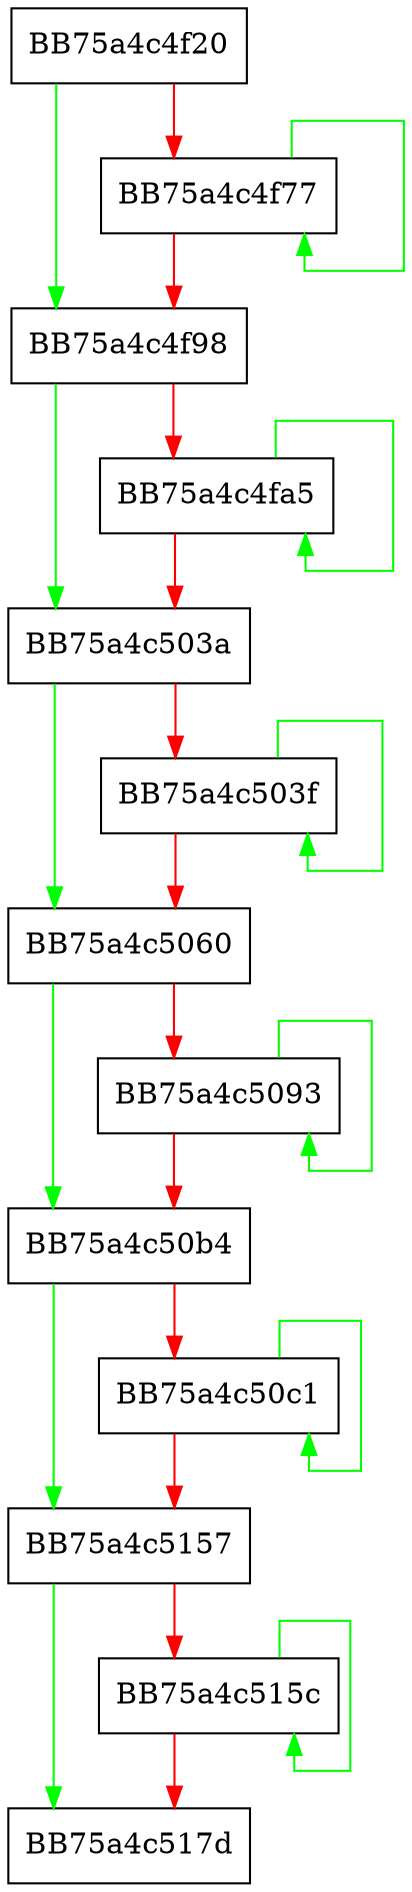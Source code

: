 digraph CreateIdentifier {
  node [shape="box"];
  graph [splines=ortho];
  BB75a4c4f20 -> BB75a4c4f98 [color="green"];
  BB75a4c4f20 -> BB75a4c4f77 [color="red"];
  BB75a4c4f77 -> BB75a4c4f77 [color="green"];
  BB75a4c4f77 -> BB75a4c4f98 [color="red"];
  BB75a4c4f98 -> BB75a4c503a [color="green"];
  BB75a4c4f98 -> BB75a4c4fa5 [color="red"];
  BB75a4c4fa5 -> BB75a4c4fa5 [color="green"];
  BB75a4c4fa5 -> BB75a4c503a [color="red"];
  BB75a4c503a -> BB75a4c5060 [color="green"];
  BB75a4c503a -> BB75a4c503f [color="red"];
  BB75a4c503f -> BB75a4c503f [color="green"];
  BB75a4c503f -> BB75a4c5060 [color="red"];
  BB75a4c5060 -> BB75a4c50b4 [color="green"];
  BB75a4c5060 -> BB75a4c5093 [color="red"];
  BB75a4c5093 -> BB75a4c5093 [color="green"];
  BB75a4c5093 -> BB75a4c50b4 [color="red"];
  BB75a4c50b4 -> BB75a4c5157 [color="green"];
  BB75a4c50b4 -> BB75a4c50c1 [color="red"];
  BB75a4c50c1 -> BB75a4c50c1 [color="green"];
  BB75a4c50c1 -> BB75a4c5157 [color="red"];
  BB75a4c5157 -> BB75a4c517d [color="green"];
  BB75a4c5157 -> BB75a4c515c [color="red"];
  BB75a4c515c -> BB75a4c515c [color="green"];
  BB75a4c515c -> BB75a4c517d [color="red"];
}